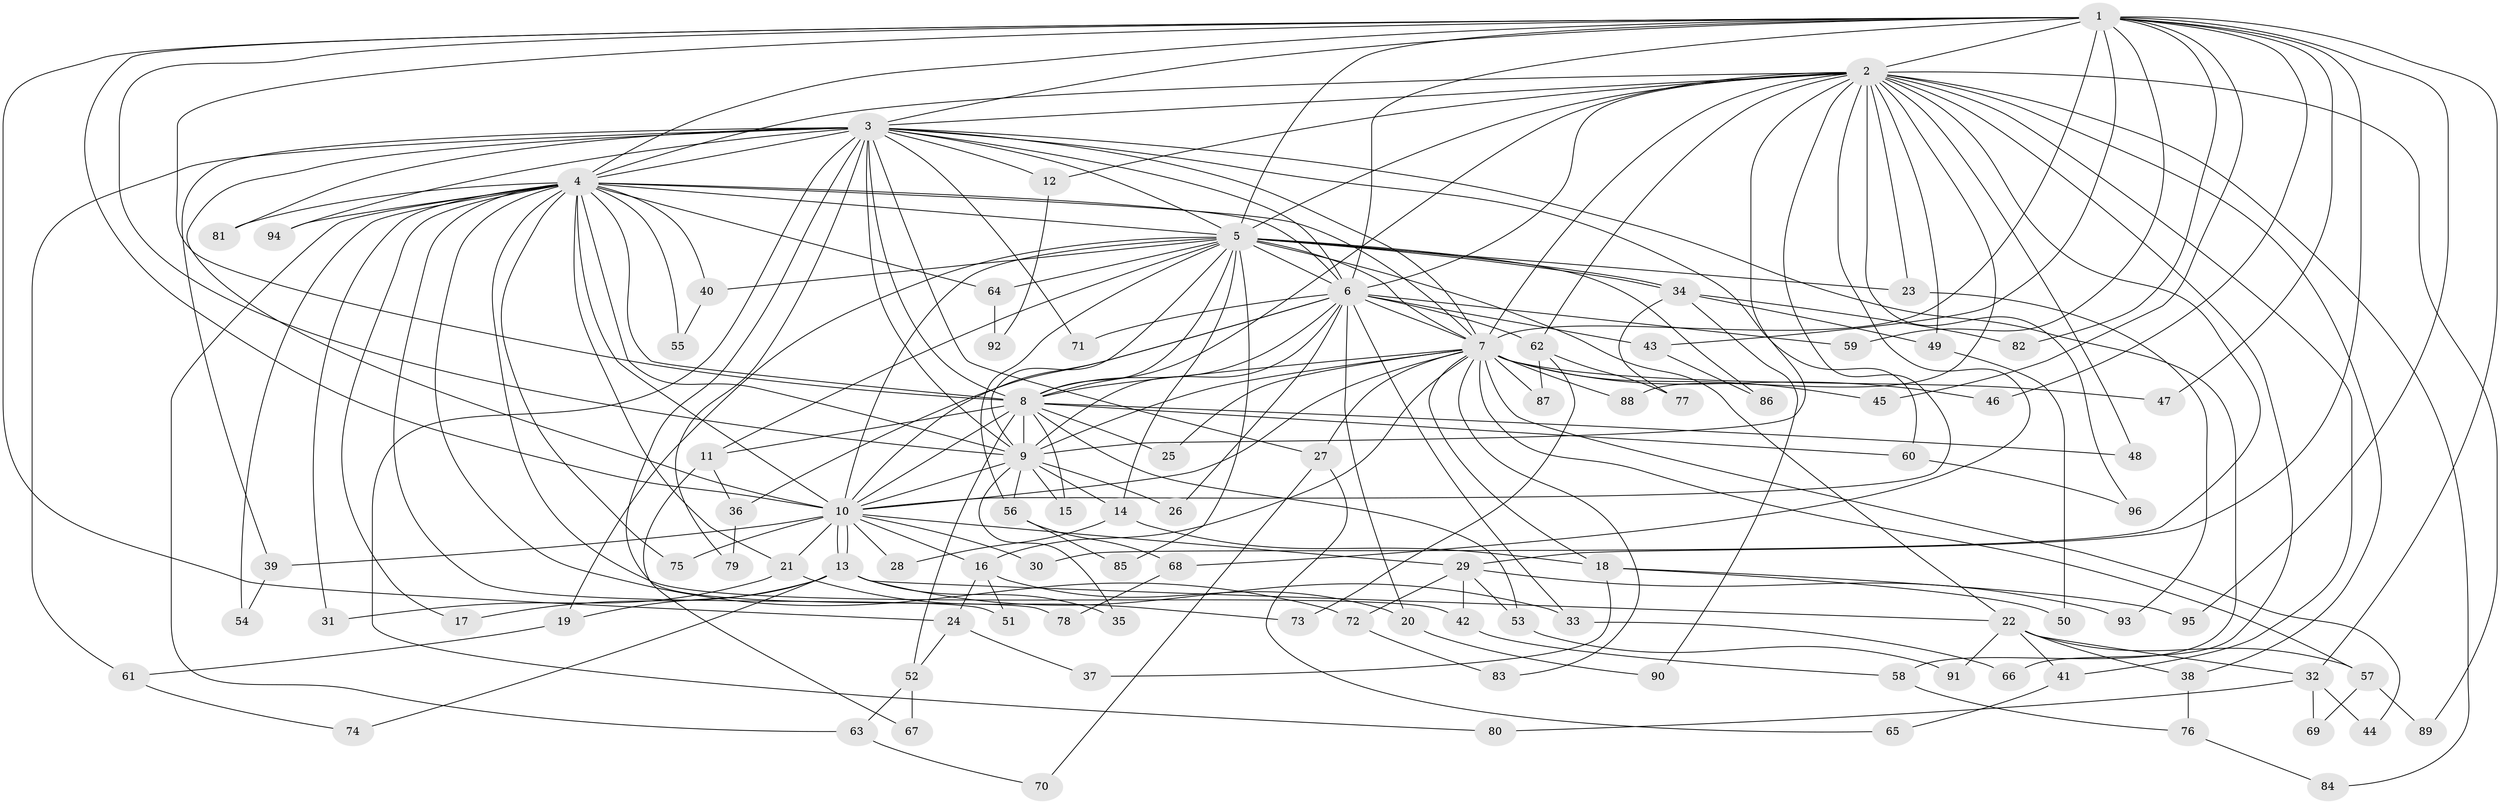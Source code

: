 // coarse degree distribution, {19: 0.08333333333333333, 12: 0.020833333333333332, 3: 0.3958333333333333, 14: 0.041666666666666664, 6: 0.0625, 2: 0.14583333333333334, 8: 0.020833333333333332, 5: 0.10416666666666667, 15: 0.020833333333333332, 4: 0.08333333333333333, 13: 0.020833333333333332}
// Generated by graph-tools (version 1.1) at 2025/36/03/04/25 23:36:15]
// undirected, 96 vertices, 217 edges
graph export_dot {
  node [color=gray90,style=filled];
  1;
  2;
  3;
  4;
  5;
  6;
  7;
  8;
  9;
  10;
  11;
  12;
  13;
  14;
  15;
  16;
  17;
  18;
  19;
  20;
  21;
  22;
  23;
  24;
  25;
  26;
  27;
  28;
  29;
  30;
  31;
  32;
  33;
  34;
  35;
  36;
  37;
  38;
  39;
  40;
  41;
  42;
  43;
  44;
  45;
  46;
  47;
  48;
  49;
  50;
  51;
  52;
  53;
  54;
  55;
  56;
  57;
  58;
  59;
  60;
  61;
  62;
  63;
  64;
  65;
  66;
  67;
  68;
  69;
  70;
  71;
  72;
  73;
  74;
  75;
  76;
  77;
  78;
  79;
  80;
  81;
  82;
  83;
  84;
  85;
  86;
  87;
  88;
  89;
  90;
  91;
  92;
  93;
  94;
  95;
  96;
  1 -- 2;
  1 -- 3;
  1 -- 4;
  1 -- 5;
  1 -- 6;
  1 -- 7;
  1 -- 8;
  1 -- 9;
  1 -- 10;
  1 -- 24;
  1 -- 29;
  1 -- 32;
  1 -- 43;
  1 -- 45;
  1 -- 46;
  1 -- 47;
  1 -- 59;
  1 -- 82;
  1 -- 95;
  2 -- 3;
  2 -- 4;
  2 -- 5;
  2 -- 6;
  2 -- 7;
  2 -- 8;
  2 -- 9;
  2 -- 10;
  2 -- 12;
  2 -- 23;
  2 -- 30;
  2 -- 38;
  2 -- 41;
  2 -- 48;
  2 -- 49;
  2 -- 62;
  2 -- 66;
  2 -- 68;
  2 -- 84;
  2 -- 88;
  2 -- 89;
  2 -- 96;
  3 -- 4;
  3 -- 5;
  3 -- 6;
  3 -- 7;
  3 -- 8;
  3 -- 9;
  3 -- 10;
  3 -- 12;
  3 -- 27;
  3 -- 39;
  3 -- 58;
  3 -- 60;
  3 -- 61;
  3 -- 71;
  3 -- 78;
  3 -- 79;
  3 -- 80;
  3 -- 81;
  3 -- 94;
  4 -- 5;
  4 -- 6;
  4 -- 7;
  4 -- 8;
  4 -- 9;
  4 -- 10;
  4 -- 17;
  4 -- 21;
  4 -- 31;
  4 -- 40;
  4 -- 42;
  4 -- 51;
  4 -- 54;
  4 -- 55;
  4 -- 63;
  4 -- 64;
  4 -- 72;
  4 -- 75;
  4 -- 81;
  4 -- 94;
  5 -- 6;
  5 -- 7;
  5 -- 8;
  5 -- 9;
  5 -- 10;
  5 -- 11;
  5 -- 14;
  5 -- 19;
  5 -- 22;
  5 -- 23;
  5 -- 34;
  5 -- 34;
  5 -- 40;
  5 -- 56;
  5 -- 64;
  5 -- 85;
  5 -- 86;
  6 -- 7;
  6 -- 8;
  6 -- 9;
  6 -- 10;
  6 -- 20;
  6 -- 26;
  6 -- 33;
  6 -- 36;
  6 -- 43;
  6 -- 59;
  6 -- 62;
  6 -- 71;
  7 -- 8;
  7 -- 9;
  7 -- 10;
  7 -- 16;
  7 -- 18;
  7 -- 25;
  7 -- 27;
  7 -- 44;
  7 -- 45;
  7 -- 46;
  7 -- 47;
  7 -- 57;
  7 -- 83;
  7 -- 87;
  7 -- 88;
  8 -- 9;
  8 -- 10;
  8 -- 11;
  8 -- 15;
  8 -- 25;
  8 -- 48;
  8 -- 52;
  8 -- 53;
  8 -- 60;
  9 -- 10;
  9 -- 14;
  9 -- 15;
  9 -- 26;
  9 -- 35;
  9 -- 56;
  10 -- 13;
  10 -- 13;
  10 -- 16;
  10 -- 21;
  10 -- 28;
  10 -- 29;
  10 -- 30;
  10 -- 39;
  10 -- 75;
  11 -- 36;
  11 -- 67;
  12 -- 92;
  13 -- 17;
  13 -- 19;
  13 -- 22;
  13 -- 33;
  13 -- 35;
  13 -- 74;
  14 -- 18;
  14 -- 28;
  16 -- 20;
  16 -- 24;
  16 -- 51;
  18 -- 37;
  18 -- 50;
  18 -- 95;
  19 -- 61;
  20 -- 90;
  21 -- 31;
  21 -- 73;
  22 -- 32;
  22 -- 38;
  22 -- 41;
  22 -- 57;
  22 -- 91;
  23 -- 93;
  24 -- 37;
  24 -- 52;
  27 -- 65;
  27 -- 70;
  29 -- 42;
  29 -- 53;
  29 -- 72;
  29 -- 93;
  32 -- 44;
  32 -- 69;
  32 -- 80;
  33 -- 66;
  34 -- 49;
  34 -- 77;
  34 -- 82;
  34 -- 90;
  36 -- 79;
  38 -- 76;
  39 -- 54;
  40 -- 55;
  41 -- 65;
  42 -- 58;
  43 -- 86;
  49 -- 50;
  52 -- 63;
  52 -- 67;
  53 -- 91;
  56 -- 68;
  56 -- 85;
  57 -- 69;
  57 -- 89;
  58 -- 76;
  60 -- 96;
  61 -- 74;
  62 -- 73;
  62 -- 77;
  62 -- 87;
  63 -- 70;
  64 -- 92;
  68 -- 78;
  72 -- 83;
  76 -- 84;
}
